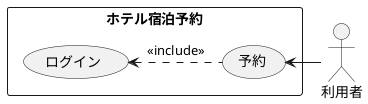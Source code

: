 @startuml ホテル宿泊予約

rectangle ホテル宿泊予約 {
usecase 予約
usecase ログイン
}
予約 <- 利用者
ログイン <. 予約 : << include >>
@enduml